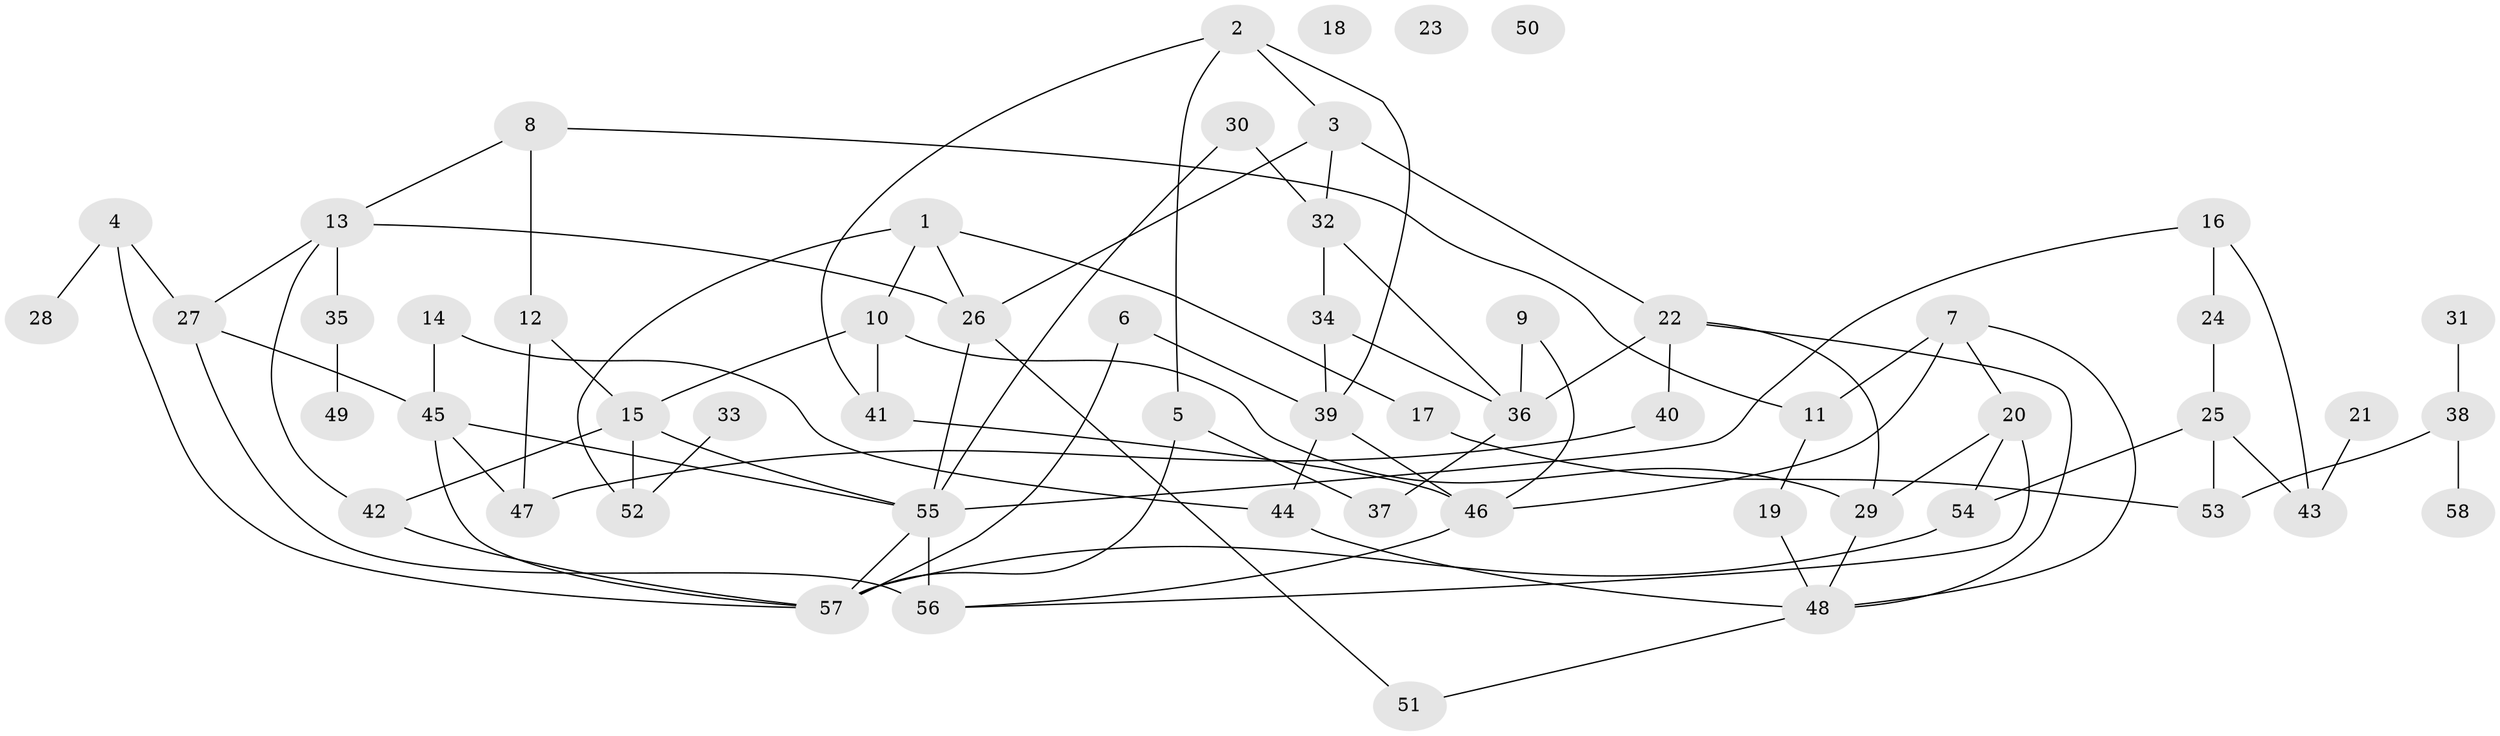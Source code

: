 // Generated by graph-tools (version 1.1) at 2025/49/03/09/25 03:49:10]
// undirected, 58 vertices, 90 edges
graph export_dot {
graph [start="1"]
  node [color=gray90,style=filled];
  1;
  2;
  3;
  4;
  5;
  6;
  7;
  8;
  9;
  10;
  11;
  12;
  13;
  14;
  15;
  16;
  17;
  18;
  19;
  20;
  21;
  22;
  23;
  24;
  25;
  26;
  27;
  28;
  29;
  30;
  31;
  32;
  33;
  34;
  35;
  36;
  37;
  38;
  39;
  40;
  41;
  42;
  43;
  44;
  45;
  46;
  47;
  48;
  49;
  50;
  51;
  52;
  53;
  54;
  55;
  56;
  57;
  58;
  1 -- 10;
  1 -- 17;
  1 -- 26;
  1 -- 52;
  2 -- 3;
  2 -- 5;
  2 -- 39;
  2 -- 41;
  3 -- 22;
  3 -- 26;
  3 -- 32;
  4 -- 27;
  4 -- 28;
  4 -- 57;
  5 -- 37;
  5 -- 57;
  6 -- 39;
  6 -- 57;
  7 -- 11;
  7 -- 20;
  7 -- 46;
  7 -- 48;
  8 -- 11;
  8 -- 12;
  8 -- 13;
  9 -- 36;
  9 -- 46;
  10 -- 15;
  10 -- 29;
  10 -- 41;
  11 -- 19;
  12 -- 15;
  12 -- 47;
  13 -- 26;
  13 -- 27;
  13 -- 35;
  13 -- 42;
  14 -- 44;
  14 -- 45;
  15 -- 42;
  15 -- 52;
  15 -- 55;
  16 -- 24;
  16 -- 43;
  16 -- 55;
  17 -- 53;
  19 -- 48;
  20 -- 29;
  20 -- 54;
  20 -- 56;
  21 -- 43;
  22 -- 29;
  22 -- 36;
  22 -- 40;
  22 -- 48;
  24 -- 25;
  25 -- 43;
  25 -- 53;
  25 -- 54;
  26 -- 51;
  26 -- 55;
  27 -- 45;
  27 -- 56;
  29 -- 48;
  30 -- 32;
  30 -- 55;
  31 -- 38;
  32 -- 34;
  32 -- 36;
  33 -- 52;
  34 -- 36;
  34 -- 39;
  35 -- 49;
  36 -- 37;
  38 -- 53;
  38 -- 58;
  39 -- 44;
  39 -- 46;
  40 -- 47;
  41 -- 46;
  42 -- 57;
  44 -- 48;
  45 -- 47;
  45 -- 55;
  45 -- 57;
  46 -- 56;
  48 -- 51;
  54 -- 57;
  55 -- 56;
  55 -- 57;
}
